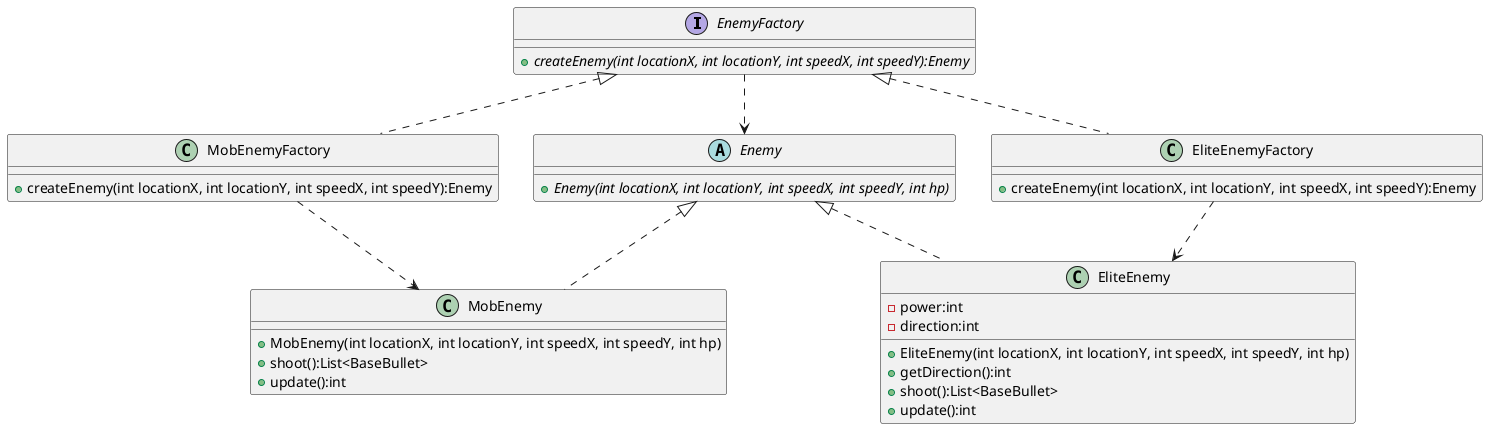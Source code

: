 @startuml
'https://plantuml.com/class-diagram

interface EnemyFactory {
    + {abstract} createEnemy(int locationX, int locationY, int speedX, int speedY):Enemy
}

abstract class Enemy {
    + {abstract} Enemy(int locationX, int locationY, int speedX, int speedY, int hp)
}

class MobEnemyFactory {
    + createEnemy(int locationX, int locationY, int speedX, int speedY):Enemy
}

class EliteEnemyFactory {
    + createEnemy(int locationX, int locationY, int speedX, int speedY):Enemy
}

class MobEnemy {
    + MobEnemy(int locationX, int locationY, int speedX, int speedY, int hp)
    + shoot():List<BaseBullet>
    + update():int
}

class EliteEnemy {
    - power:int
    - direction:int

    + EliteEnemy(int locationX, int locationY, int speedX, int speedY, int hp)
    + getDirection():int
    + shoot():List<BaseBullet>
    + update():int
}

EnemyFactory ..> Enemy

EnemyFactory <|.. MobEnemyFactory
EnemyFactory <|.. EliteEnemyFactory

MobEnemyFactory ..> MobEnemy
EliteEnemyFactory ..> EliteEnemy

Enemy <|.. MobEnemy
Enemy <|.. EliteEnemy

@enduml
